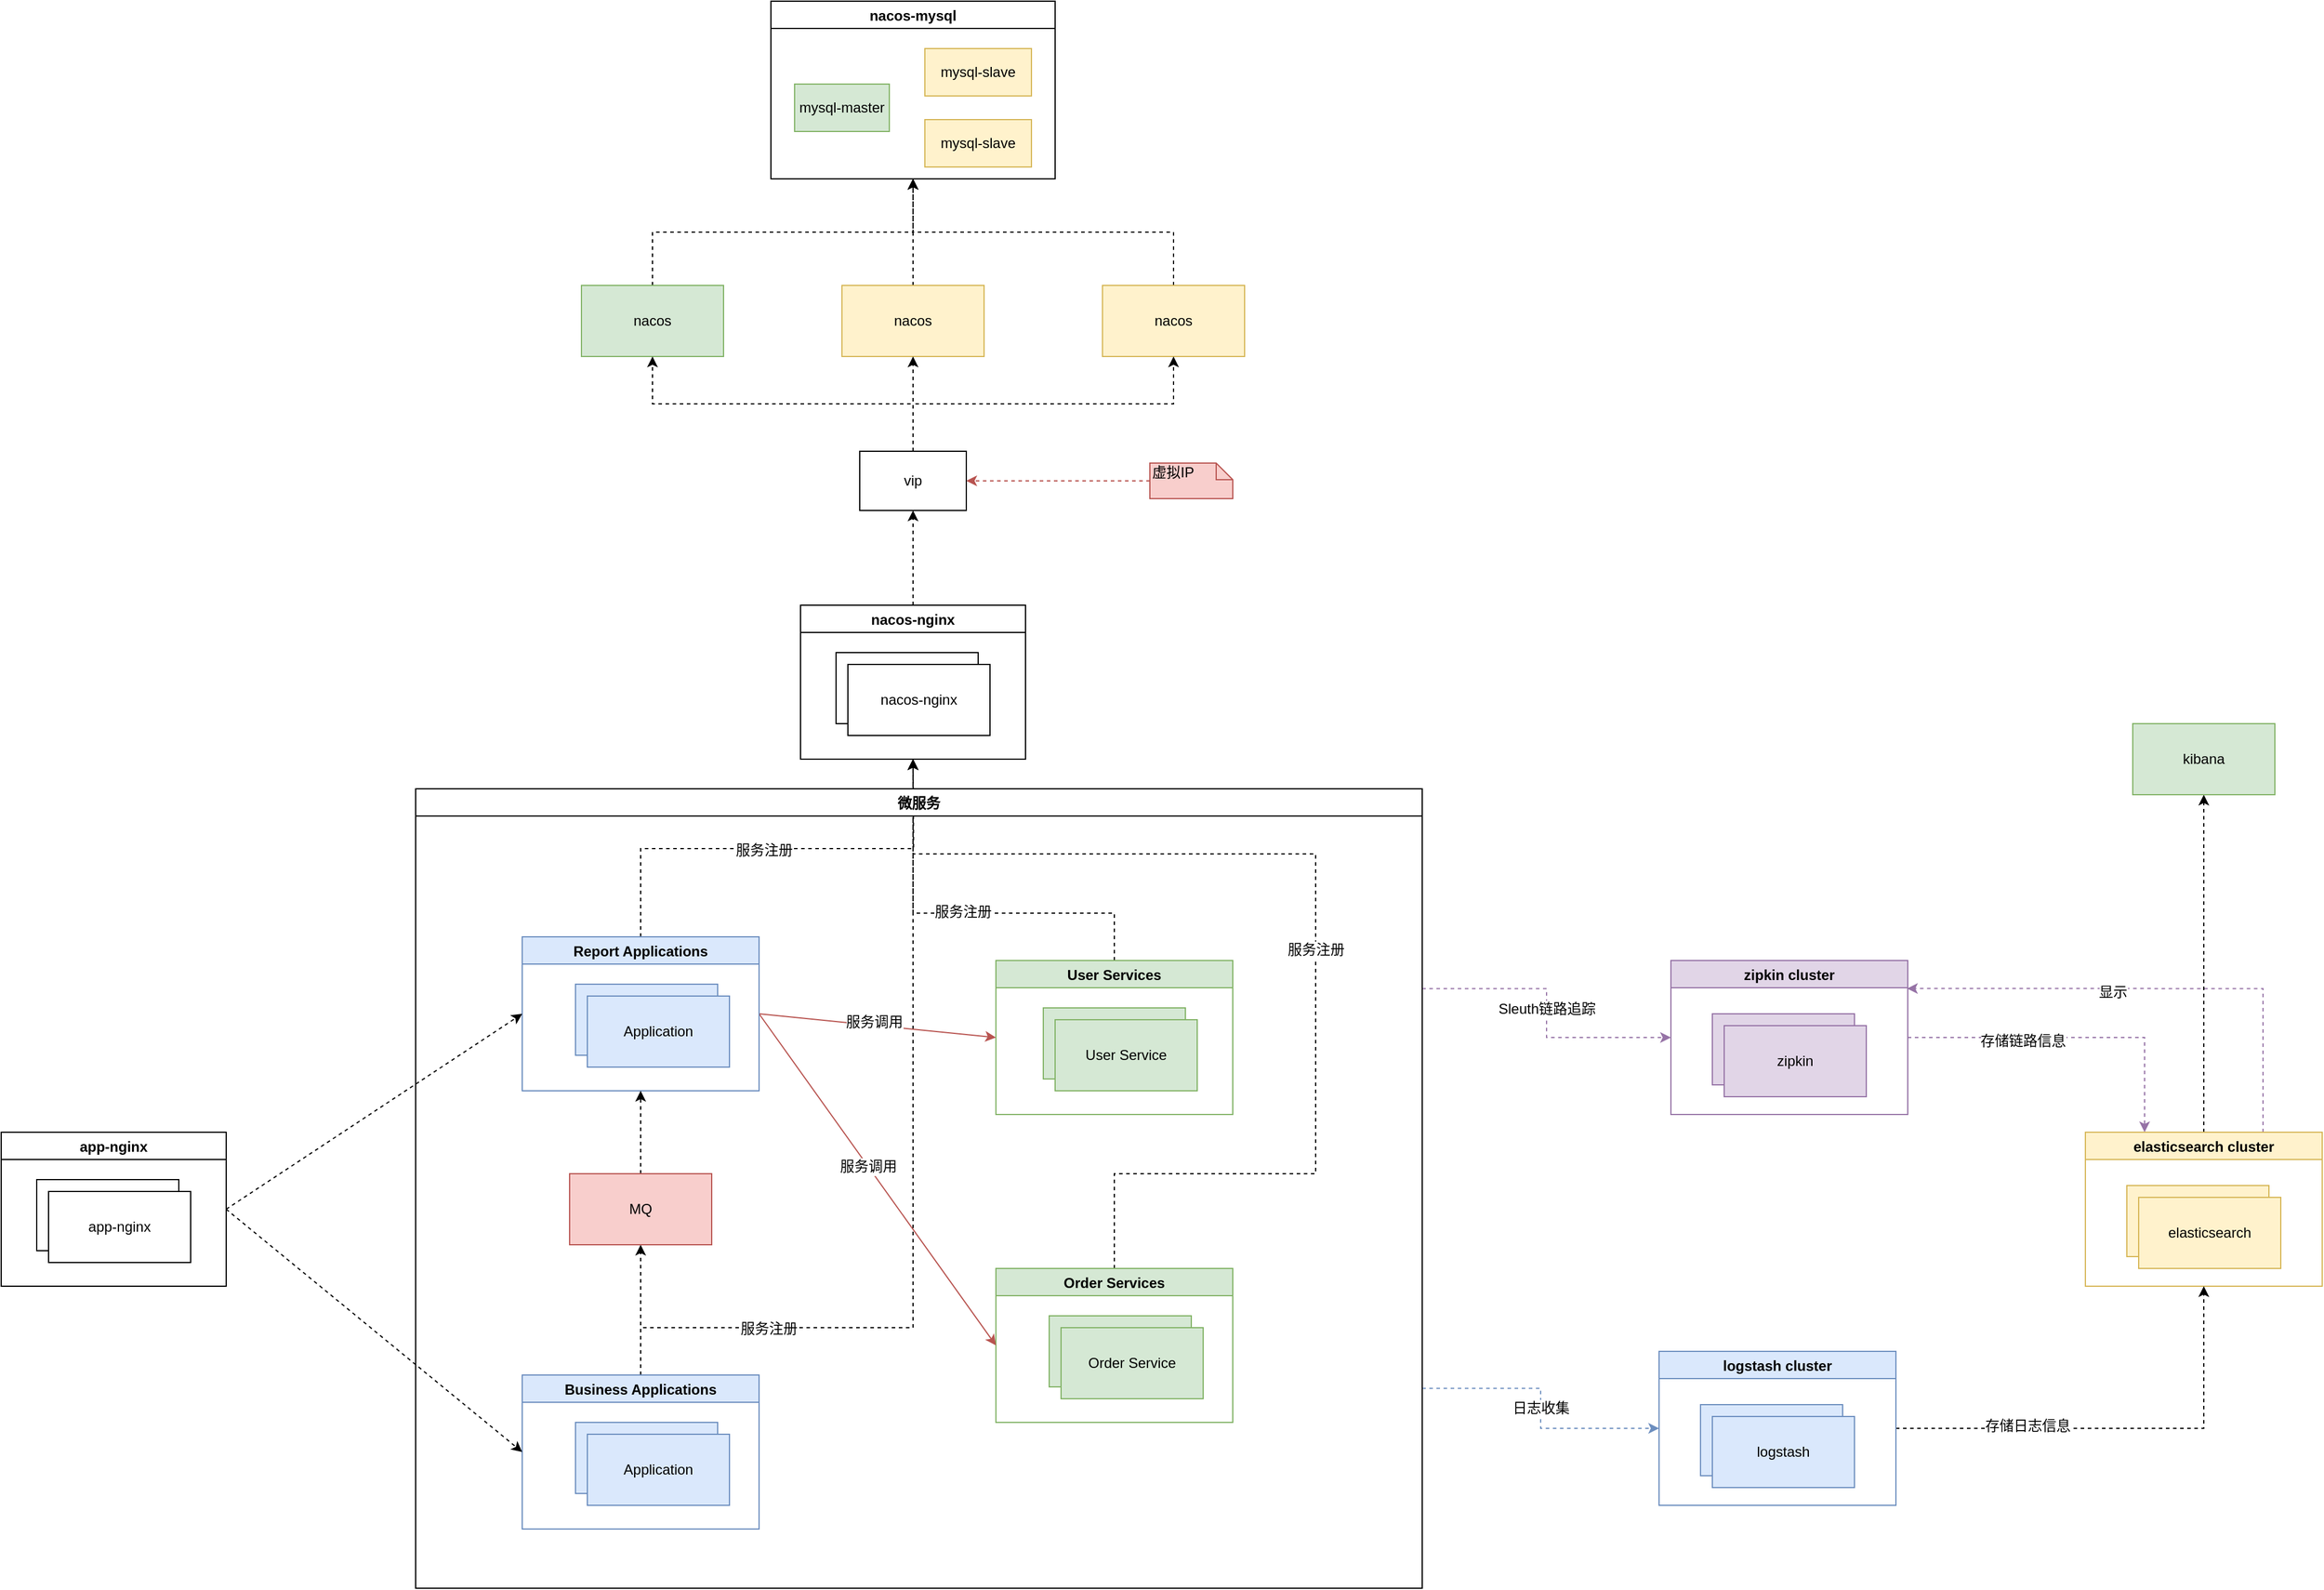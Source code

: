 <mxfile version="12.6.5" type="device"><diagram id="dPJQyTpKzM_gQDpvKJLB" name="第 1 页"><mxGraphModel dx="1653" dy="1012" grid="1" gridSize="10" guides="1" tooltips="1" connect="1" arrows="1" fold="1" page="1" pageScale="1" pageWidth="2336" pageHeight="1654" math="0" shadow="0"><root><mxCell id="0"/><mxCell id="1" parent="0"/><UserObject label="User Service" treeRoot="1" id="7PaBID6Ri6b6lEAAd3ex-2"><mxCell style="whiteSpace=wrap;html=1;align=center;treeFolding=1;treeMoving=1;container=1;recursiveResize=0;fillColor=#d5e8d4;strokeColor=#82b366;" parent="1" vertex="1"><mxGeometry x="1160" y="870" width="120" height="60" as="geometry"/></mxCell></UserObject><UserObject label="nacos-nginx" treeRoot="1" id="7PaBID6Ri6b6lEAAd3ex-3"><mxCell style="whiteSpace=wrap;html=1;align=center;treeFolding=1;treeMoving=1;container=1;recursiveResize=0;" parent="1" vertex="1"><mxGeometry x="985" y="570" width="120" height="60" as="geometry"/></mxCell></UserObject><mxCell id="7PaBID6Ri6b6lEAAd3ex-13" style="edgeStyle=orthogonalEdgeStyle;rounded=0;orthogonalLoop=1;jettySize=auto;html=1;exitX=0.5;exitY=0;exitDx=0;exitDy=0;entryX=0.5;entryY=1;entryDx=0;entryDy=0;dashed=1;" parent="1" source="7PaBID6Ri6b6lEAAd3ex-4" target="7PaBID6Ri6b6lEAAd3ex-11" edge="1"><mxGeometry relative="1" as="geometry"/></mxCell><mxCell id="7PaBID6Ri6b6lEAAd3ex-4" value="nacos-nginx" style="swimlane;" parent="1" vertex="1"><mxGeometry x="955" y="530" width="190" height="130" as="geometry"/></mxCell><UserObject label="nacos-nginx" treeRoot="1" id="7PaBID6Ri6b6lEAAd3ex-5"><mxCell style="whiteSpace=wrap;html=1;align=center;treeFolding=1;treeMoving=1;container=1;recursiveResize=0;" parent="1" vertex="1"><mxGeometry x="995" y="580" width="120" height="60" as="geometry"/></mxCell></UserObject><mxCell id="7PaBID6Ri6b6lEAAd3ex-24" style="edgeStyle=orthogonalEdgeStyle;rounded=0;orthogonalLoop=1;jettySize=auto;html=1;exitX=0.5;exitY=0;exitDx=0;exitDy=0;entryX=0.5;entryY=1;entryDx=0;entryDy=0;dashed=1;" parent="1" source="7PaBID6Ri6b6lEAAd3ex-8" target="7PaBID6Ri6b6lEAAd3ex-21" edge="1"><mxGeometry relative="1" as="geometry"/></mxCell><UserObject label="&lt;font style=&quot;font-size: 12px&quot;&gt;nacos&lt;/font&gt;" treeRoot="1" id="7PaBID6Ri6b6lEAAd3ex-8"><mxCell style="whiteSpace=wrap;html=1;align=center;treeFolding=1;treeMoving=1;container=1;recursiveResize=0;fillColor=#d5e8d4;strokeColor=#82b366;" parent="1" vertex="1"><mxGeometry x="770" y="260" width="120" height="60" as="geometry"/></mxCell></UserObject><mxCell id="7PaBID6Ri6b6lEAAd3ex-25" style="edgeStyle=orthogonalEdgeStyle;rounded=0;orthogonalLoop=1;jettySize=auto;html=1;exitX=0.5;exitY=0;exitDx=0;exitDy=0;entryX=0.5;entryY=1;entryDx=0;entryDy=0;dashed=1;" parent="1" source="7PaBID6Ri6b6lEAAd3ex-9" target="7PaBID6Ri6b6lEAAd3ex-21" edge="1"><mxGeometry relative="1" as="geometry"/></mxCell><UserObject label="nacos" treeRoot="1" id="7PaBID6Ri6b6lEAAd3ex-9"><mxCell style="whiteSpace=wrap;html=1;align=center;treeFolding=1;treeMoving=1;container=1;recursiveResize=0;fillColor=#fff2cc;strokeColor=#d6b656;" parent="1" vertex="1"><mxGeometry x="990" y="260" width="120" height="60" as="geometry"/></mxCell></UserObject><mxCell id="7PaBID6Ri6b6lEAAd3ex-26" style="edgeStyle=orthogonalEdgeStyle;rounded=0;orthogonalLoop=1;jettySize=auto;html=1;exitX=0.5;exitY=0;exitDx=0;exitDy=0;entryX=0.5;entryY=1;entryDx=0;entryDy=0;dashed=1;" parent="1" source="7PaBID6Ri6b6lEAAd3ex-10" target="7PaBID6Ri6b6lEAAd3ex-21" edge="1"><mxGeometry relative="1" as="geometry"/></mxCell><UserObject label="nacos" treeRoot="1" id="7PaBID6Ri6b6lEAAd3ex-10"><mxCell style="whiteSpace=wrap;html=1;align=center;treeFolding=1;treeMoving=1;container=1;recursiveResize=0;fillColor=#fff2cc;strokeColor=#d6b656;" parent="1" vertex="1"><mxGeometry x="1210" y="260" width="120" height="60" as="geometry"/></mxCell></UserObject><mxCell id="7PaBID6Ri6b6lEAAd3ex-14" style="edgeStyle=orthogonalEdgeStyle;rounded=0;orthogonalLoop=1;jettySize=auto;html=1;exitX=0.5;exitY=0;exitDx=0;exitDy=0;entryX=0.5;entryY=1;entryDx=0;entryDy=0;dashed=1;" parent="1" source="7PaBID6Ri6b6lEAAd3ex-11" target="7PaBID6Ri6b6lEAAd3ex-8" edge="1"><mxGeometry relative="1" as="geometry"/></mxCell><mxCell id="7PaBID6Ri6b6lEAAd3ex-15" style="edgeStyle=orthogonalEdgeStyle;rounded=0;orthogonalLoop=1;jettySize=auto;html=1;exitX=0.5;exitY=0;exitDx=0;exitDy=0;entryX=0.5;entryY=1;entryDx=0;entryDy=0;dashed=1;" parent="1" source="7PaBID6Ri6b6lEAAd3ex-11" target="7PaBID6Ri6b6lEAAd3ex-9" edge="1"><mxGeometry relative="1" as="geometry"/></mxCell><mxCell id="7PaBID6Ri6b6lEAAd3ex-16" style="edgeStyle=orthogonalEdgeStyle;rounded=0;orthogonalLoop=1;jettySize=auto;html=1;exitX=0.5;exitY=0;exitDx=0;exitDy=0;entryX=0.5;entryY=1;entryDx=0;entryDy=0;dashed=1;" parent="1" source="7PaBID6Ri6b6lEAAd3ex-11" target="7PaBID6Ri6b6lEAAd3ex-10" edge="1"><mxGeometry relative="1" as="geometry"/></mxCell><UserObject label="vip" treeRoot="1" id="7PaBID6Ri6b6lEAAd3ex-11"><mxCell style="whiteSpace=wrap;html=1;align=center;treeFolding=1;treeMoving=1;container=1;recursiveResize=0;" parent="1" vertex="1"><mxGeometry x="1005" y="400" width="90" height="50" as="geometry"/></mxCell></UserObject><mxCell id="7PaBID6Ri6b6lEAAd3ex-21" value="nacos-mysql" style="swimlane;" parent="1" vertex="1"><mxGeometry x="930" y="20" width="240" height="150" as="geometry"/></mxCell><UserObject label="mysql-slave" treeRoot="1" id="7PaBID6Ri6b6lEAAd3ex-22"><mxCell style="whiteSpace=wrap;html=1;align=center;treeFolding=1;treeMoving=1;container=1;recursiveResize=0;fillColor=#fff2cc;strokeColor=#d6b656;" parent="7PaBID6Ri6b6lEAAd3ex-21" vertex="1"><mxGeometry x="130" y="40" width="90" height="40" as="geometry"/></mxCell></UserObject><UserObject label="mysql-master" treeRoot="1" id="7PaBID6Ri6b6lEAAd3ex-20"><mxCell style="whiteSpace=wrap;html=1;align=center;treeFolding=1;treeMoving=1;container=1;recursiveResize=0;fillColor=#d5e8d4;strokeColor=#82b366;" parent="7PaBID6Ri6b6lEAAd3ex-21" vertex="1"><mxGeometry x="20" y="70" width="80" height="40" as="geometry"/></mxCell></UserObject><UserObject label="mysql-slave" treeRoot="1" id="7PaBID6Ri6b6lEAAd3ex-23"><mxCell style="whiteSpace=wrap;html=1;align=center;treeFolding=1;treeMoving=1;container=1;recursiveResize=0;fillColor=#fff2cc;strokeColor=#d6b656;" parent="7PaBID6Ri6b6lEAAd3ex-21" vertex="1"><mxGeometry x="130" y="100" width="90" height="40" as="geometry"/></mxCell></UserObject><mxCell id="7PaBID6Ri6b6lEAAd3ex-33" style="edgeStyle=orthogonalEdgeStyle;rounded=0;orthogonalLoop=1;jettySize=auto;html=1;exitX=0.5;exitY=0;exitDx=0;exitDy=0;entryX=0.5;entryY=1;entryDx=0;entryDy=0;dashed=1;" parent="1" source="7PaBID6Ri6b6lEAAd3ex-27" target="7PaBID6Ri6b6lEAAd3ex-4" edge="1"><mxGeometry relative="1" as="geometry"><Array as="points"><mxPoint x="1220" y="790"/><mxPoint x="1050" y="790"/></Array></mxGeometry></mxCell><mxCell id="7PaBID6Ri6b6lEAAd3ex-34" value="服务注册" style="text;html=1;align=center;verticalAlign=middle;resizable=0;points=[];labelBackgroundColor=#ffffff;" parent="7PaBID6Ri6b6lEAAd3ex-33" vertex="1" connectable="0"><mxGeometry x="-0.012" y="-1" relative="1" as="geometry"><mxPoint as="offset"/></mxGeometry></mxCell><mxCell id="7PaBID6Ri6b6lEAAd3ex-27" value="User Services" style="swimlane;fillColor=#d5e8d4;strokeColor=#82b366;" parent="1" vertex="1"><mxGeometry x="1120" y="830" width="200" height="130" as="geometry"/></mxCell><UserObject label="User Service" treeRoot="1" id="7PaBID6Ri6b6lEAAd3ex-28"><mxCell style="whiteSpace=wrap;html=1;align=center;treeFolding=1;treeMoving=1;container=1;recursiveResize=0;fillColor=#d5e8d4;strokeColor=#82b366;" parent="1" vertex="1"><mxGeometry x="1170" y="880" width="120" height="60" as="geometry"/></mxCell></UserObject><UserObject label="Order Service" treeRoot="1" id="7PaBID6Ri6b6lEAAd3ex-29"><mxCell style="whiteSpace=wrap;html=1;align=center;treeFolding=1;treeMoving=1;container=1;recursiveResize=0;fillColor=#d5e8d4;strokeColor=#82b366;" parent="1" vertex="1"><mxGeometry x="1165" y="1130" width="120" height="60" as="geometry"/></mxCell></UserObject><mxCell id="7PaBID6Ri6b6lEAAd3ex-35" style="edgeStyle=orthogonalEdgeStyle;rounded=0;orthogonalLoop=1;jettySize=auto;html=1;exitX=0.5;exitY=0;exitDx=0;exitDy=0;entryX=0.5;entryY=1;entryDx=0;entryDy=0;dashed=1;" parent="1" source="7PaBID6Ri6b6lEAAd3ex-30" target="7PaBID6Ri6b6lEAAd3ex-4" edge="1"><mxGeometry relative="1" as="geometry"><Array as="points"><mxPoint x="1220" y="1010"/><mxPoint x="1390" y="1010"/><mxPoint x="1390" y="740"/><mxPoint x="1050" y="740"/></Array></mxGeometry></mxCell><mxCell id="7PaBID6Ri6b6lEAAd3ex-36" value="服务注册" style="text;html=1;align=center;verticalAlign=middle;resizable=0;points=[];labelBackgroundColor=#ffffff;" parent="7PaBID6Ri6b6lEAAd3ex-35" vertex="1" connectable="0"><mxGeometry x="-0.066" relative="1" as="geometry"><mxPoint as="offset"/></mxGeometry></mxCell><mxCell id="7PaBID6Ri6b6lEAAd3ex-30" value="Order Services" style="swimlane;fillColor=#d5e8d4;strokeColor=#82b366;" parent="1" vertex="1"><mxGeometry x="1120" y="1090" width="200" height="130" as="geometry"/></mxCell><UserObject label="Order Service" treeRoot="1" id="7PaBID6Ri6b6lEAAd3ex-32"><mxCell style="whiteSpace=wrap;html=1;align=center;treeFolding=1;treeMoving=1;container=1;recursiveResize=0;fillColor=#d5e8d4;strokeColor=#82b366;" parent="1" vertex="1"><mxGeometry x="1175" y="1140" width="120" height="60" as="geometry"/></mxCell></UserObject><UserObject label="Application" treeRoot="1" id="7PaBID6Ri6b6lEAAd3ex-37"><mxCell style="whiteSpace=wrap;html=1;align=center;treeFolding=1;treeMoving=1;container=1;recursiveResize=0;fillColor=#dae8fc;strokeColor=#6c8ebf;" parent="1" vertex="1"><mxGeometry x="765" y="1220" width="120" height="60" as="geometry"/></mxCell></UserObject><mxCell id="7PaBID6Ri6b6lEAAd3ex-44" style="edgeStyle=orthogonalEdgeStyle;rounded=0;orthogonalLoop=1;jettySize=auto;html=1;exitX=0.5;exitY=0;exitDx=0;exitDy=0;entryX=0.5;entryY=1;entryDx=0;entryDy=0;dashed=1;" parent="1" source="7PaBID6Ri6b6lEAAd3ex-38" target="7PaBID6Ri6b6lEAAd3ex-4" edge="1"><mxGeometry relative="1" as="geometry"><Array as="points"><mxPoint x="820" y="1140"/><mxPoint x="1050" y="1140"/></Array></mxGeometry></mxCell><mxCell id="7PaBID6Ri6b6lEAAd3ex-45" value="服务注册" style="text;html=1;align=center;verticalAlign=middle;resizable=0;points=[];labelBackgroundColor=#ffffff;" parent="7PaBID6Ri6b6lEAAd3ex-44" vertex="1" connectable="0"><mxGeometry x="-0.605" y="-1" relative="1" as="geometry"><mxPoint as="offset"/></mxGeometry></mxCell><mxCell id="7PaBID6Ri6b6lEAAd3ex-49" style="edgeStyle=orthogonalEdgeStyle;rounded=0;orthogonalLoop=1;jettySize=auto;html=1;exitX=0.5;exitY=0;exitDx=0;exitDy=0;entryX=0.5;entryY=1;entryDx=0;entryDy=0;dashed=1;" parent="1" source="7PaBID6Ri6b6lEAAd3ex-38" target="7PaBID6Ri6b6lEAAd3ex-48" edge="1"><mxGeometry relative="1" as="geometry"/></mxCell><mxCell id="7PaBID6Ri6b6lEAAd3ex-38" value="Business Applications" style="swimlane;fillColor=#dae8fc;strokeColor=#6c8ebf;" parent="1" vertex="1"><mxGeometry x="720" y="1180" width="200" height="130" as="geometry"/></mxCell><UserObject label="Application" treeRoot="1" id="7PaBID6Ri6b6lEAAd3ex-40"><mxCell style="whiteSpace=wrap;html=1;align=center;treeFolding=1;treeMoving=1;container=1;recursiveResize=0;fillColor=#dae8fc;strokeColor=#6c8ebf;" parent="1" vertex="1"><mxGeometry x="775" y="1230" width="120" height="60" as="geometry"/></mxCell></UserObject><UserObject label="Application" treeRoot="1" id="7PaBID6Ri6b6lEAAd3ex-41"><mxCell style="whiteSpace=wrap;html=1;align=center;treeFolding=1;treeMoving=1;container=1;recursiveResize=0;fillColor=#dae8fc;strokeColor=#6c8ebf;" parent="1" vertex="1"><mxGeometry x="765" y="850" width="120" height="60" as="geometry"/></mxCell></UserObject><mxCell id="7PaBID6Ri6b6lEAAd3ex-46" style="edgeStyle=orthogonalEdgeStyle;rounded=0;orthogonalLoop=1;jettySize=auto;html=1;exitX=0.5;exitY=0;exitDx=0;exitDy=0;dashed=1;" parent="1" source="7PaBID6Ri6b6lEAAd3ex-42" edge="1"><mxGeometry relative="1" as="geometry"><mxPoint x="1050" y="660" as="targetPoint"/></mxGeometry></mxCell><mxCell id="7PaBID6Ri6b6lEAAd3ex-47" value="服务注册" style="text;html=1;align=center;verticalAlign=middle;resizable=0;points=[];labelBackgroundColor=#ffffff;" parent="7PaBID6Ri6b6lEAAd3ex-46" vertex="1" connectable="0"><mxGeometry x="-0.065" y="-1" relative="1" as="geometry"><mxPoint as="offset"/></mxGeometry></mxCell><mxCell id="7PaBID6Ri6b6lEAAd3ex-51" style="rounded=0;orthogonalLoop=1;jettySize=auto;html=1;exitX=1;exitY=0.5;exitDx=0;exitDy=0;entryX=0;entryY=0.5;entryDx=0;entryDy=0;fillColor=#f8cecc;strokeColor=#b85450;" parent="1" source="7PaBID6Ri6b6lEAAd3ex-42" target="7PaBID6Ri6b6lEAAd3ex-30" edge="1"><mxGeometry relative="1" as="geometry"/></mxCell><mxCell id="7PaBID6Ri6b6lEAAd3ex-54" value="服务调用" style="text;html=1;align=center;verticalAlign=middle;resizable=0;points=[];labelBackgroundColor=#ffffff;" parent="7PaBID6Ri6b6lEAAd3ex-51" vertex="1" connectable="0"><mxGeometry x="-0.079" relative="1" as="geometry"><mxPoint as="offset"/></mxGeometry></mxCell><mxCell id="7PaBID6Ri6b6lEAAd3ex-52" style="edgeStyle=none;rounded=0;orthogonalLoop=1;jettySize=auto;html=1;exitX=1;exitY=0.5;exitDx=0;exitDy=0;entryX=0;entryY=0.5;entryDx=0;entryDy=0;fillColor=#f8cecc;strokeColor=#b85450;" parent="1" source="7PaBID6Ri6b6lEAAd3ex-42" target="7PaBID6Ri6b6lEAAd3ex-27" edge="1"><mxGeometry relative="1" as="geometry"/></mxCell><mxCell id="7PaBID6Ri6b6lEAAd3ex-53" value="服务调用" style="text;html=1;align=center;verticalAlign=middle;resizable=0;points=[];labelBackgroundColor=#ffffff;" parent="7PaBID6Ri6b6lEAAd3ex-52" vertex="1" connectable="0"><mxGeometry x="-0.033" y="3" relative="1" as="geometry"><mxPoint as="offset"/></mxGeometry></mxCell><mxCell id="7PaBID6Ri6b6lEAAd3ex-42" value="Report Applications" style="swimlane;fillColor=#dae8fc;strokeColor=#6c8ebf;" parent="1" vertex="1"><mxGeometry x="720" y="810" width="200" height="130" as="geometry"/></mxCell><UserObject label="Application" treeRoot="1" id="7PaBID6Ri6b6lEAAd3ex-43"><mxCell style="whiteSpace=wrap;html=1;align=center;treeFolding=1;treeMoving=1;container=1;recursiveResize=0;fillColor=#dae8fc;strokeColor=#6c8ebf;" parent="1" vertex="1"><mxGeometry x="775" y="860" width="120" height="60" as="geometry"/></mxCell></UserObject><mxCell id="7PaBID6Ri6b6lEAAd3ex-50" style="edgeStyle=orthogonalEdgeStyle;rounded=0;orthogonalLoop=1;jettySize=auto;html=1;exitX=0.5;exitY=0;exitDx=0;exitDy=0;entryX=0.5;entryY=1;entryDx=0;entryDy=0;dashed=1;" parent="1" source="7PaBID6Ri6b6lEAAd3ex-48" target="7PaBID6Ri6b6lEAAd3ex-42" edge="1"><mxGeometry relative="1" as="geometry"/></mxCell><UserObject label="MQ" treeRoot="1" id="7PaBID6Ri6b6lEAAd3ex-48"><mxCell style="whiteSpace=wrap;html=1;align=center;treeFolding=1;treeMoving=1;container=1;recursiveResize=0;fillColor=#f8cecc;strokeColor=#b85450;" parent="1" vertex="1"><mxGeometry x="760" y="1010" width="120" height="60" as="geometry"/></mxCell></UserObject><UserObject label="app-nginx" treeRoot="1" id="7PaBID6Ri6b6lEAAd3ex-55"><mxCell style="whiteSpace=wrap;html=1;align=center;treeFolding=1;treeMoving=1;container=1;recursiveResize=0;" parent="1" vertex="1"><mxGeometry x="310" y="1015" width="120" height="60" as="geometry"/></mxCell></UserObject><mxCell id="7PaBID6Ri6b6lEAAd3ex-59" style="edgeStyle=none;rounded=0;orthogonalLoop=1;jettySize=auto;html=1;exitX=1;exitY=0.5;exitDx=0;exitDy=0;entryX=0;entryY=0.5;entryDx=0;entryDy=0;dashed=1;" parent="1" source="7PaBID6Ri6b6lEAAd3ex-56" target="7PaBID6Ri6b6lEAAd3ex-42" edge="1"><mxGeometry relative="1" as="geometry"/></mxCell><mxCell id="7PaBID6Ri6b6lEAAd3ex-60" style="edgeStyle=none;rounded=0;orthogonalLoop=1;jettySize=auto;html=1;exitX=1;exitY=0.5;exitDx=0;exitDy=0;entryX=0;entryY=0.5;entryDx=0;entryDy=0;dashed=1;" parent="1" source="7PaBID6Ri6b6lEAAd3ex-56" target="7PaBID6Ri6b6lEAAd3ex-38" edge="1"><mxGeometry relative="1" as="geometry"/></mxCell><mxCell id="7PaBID6Ri6b6lEAAd3ex-56" value="app-nginx" style="swimlane;" parent="1" vertex="1"><mxGeometry x="280" y="975" width="190" height="130" as="geometry"/></mxCell><UserObject label="app-nginx" treeRoot="1" id="7PaBID6Ri6b6lEAAd3ex-58"><mxCell style="whiteSpace=wrap;html=1;align=center;treeFolding=1;treeMoving=1;container=1;recursiveResize=0;" parent="1" vertex="1"><mxGeometry x="320" y="1025" width="120" height="60" as="geometry"/></mxCell></UserObject><mxCell id="7PaBID6Ri6b6lEAAd3ex-62" style="edgeStyle=none;rounded=0;orthogonalLoop=1;jettySize=auto;html=1;exitX=0;exitY=0.5;exitDx=0;exitDy=0;exitPerimeter=0;entryX=1;entryY=0.5;entryDx=0;entryDy=0;dashed=1;fillColor=#f8cecc;strokeColor=#b85450;" parent="1" source="7PaBID6Ri6b6lEAAd3ex-61" target="7PaBID6Ri6b6lEAAd3ex-11" edge="1"><mxGeometry relative="1" as="geometry"/></mxCell><mxCell id="7PaBID6Ri6b6lEAAd3ex-61" value="虚拟IP" style="shape=note;whiteSpace=wrap;html=1;size=14;verticalAlign=top;align=left;spacingTop=-6;fillColor=#f8cecc;strokeColor=#b85450;" parent="1" vertex="1"><mxGeometry x="1250" y="410" width="70" height="30" as="geometry"/></mxCell><mxCell id="PXuzW6xqCD1hVJn4Mp2C-21" style="edgeStyle=orthogonalEdgeStyle;rounded=0;orthogonalLoop=1;jettySize=auto;html=1;exitX=1;exitY=0.5;exitDx=0;exitDy=0;entryX=0.25;entryY=0;entryDx=0;entryDy=0;dashed=1;fillColor=#e1d5e7;strokeColor=#9673a6;" edge="1" parent="1" source="PXuzW6xqCD1hVJn4Mp2C-3" target="PXuzW6xqCD1hVJn4Mp2C-7"><mxGeometry relative="1" as="geometry"/></mxCell><mxCell id="PXuzW6xqCD1hVJn4Mp2C-22" value="存储链路信息" style="text;html=1;align=center;verticalAlign=middle;resizable=0;points=[];labelBackgroundColor=#ffffff;" vertex="1" connectable="0" parent="PXuzW6xqCD1hVJn4Mp2C-21"><mxGeometry x="-0.307" y="-3" relative="1" as="geometry"><mxPoint as="offset"/></mxGeometry></mxCell><mxCell id="PXuzW6xqCD1hVJn4Mp2C-3" value="zipkin cluster" style="swimlane;fillColor=#e1d5e7;strokeColor=#9673a6;" vertex="1" parent="1"><mxGeometry x="1690" y="830" width="200" height="130" as="geometry"/></mxCell><UserObject label="zipkin" treeRoot="1" id="PXuzW6xqCD1hVJn4Mp2C-5"><mxCell style="whiteSpace=wrap;html=1;align=center;treeFolding=1;treeMoving=1;container=1;recursiveResize=0;fillColor=#e1d5e7;strokeColor=#9673a6;" vertex="1" parent="PXuzW6xqCD1hVJn4Mp2C-3"><mxGeometry x="35" y="45" width="120" height="60" as="geometry"/></mxCell></UserObject><UserObject label="zipkin" treeRoot="1" id="PXuzW6xqCD1hVJn4Mp2C-6"><mxCell style="whiteSpace=wrap;html=1;align=center;treeFolding=1;treeMoving=1;container=1;recursiveResize=0;fillColor=#e1d5e7;strokeColor=#9673a6;" vertex="1" parent="PXuzW6xqCD1hVJn4Mp2C-3"><mxGeometry x="45" y="55" width="120" height="60" as="geometry"/></mxCell></UserObject><mxCell id="PXuzW6xqCD1hVJn4Mp2C-23" style="edgeStyle=orthogonalEdgeStyle;rounded=0;orthogonalLoop=1;jettySize=auto;html=1;exitX=0.75;exitY=0;exitDx=0;exitDy=0;entryX=0.997;entryY=0.182;entryDx=0;entryDy=0;entryPerimeter=0;dashed=1;fillColor=#e1d5e7;strokeColor=#9673a6;" edge="1" parent="1" source="PXuzW6xqCD1hVJn4Mp2C-7" target="PXuzW6xqCD1hVJn4Mp2C-3"><mxGeometry relative="1" as="geometry"/></mxCell><mxCell id="PXuzW6xqCD1hVJn4Mp2C-24" value="显示" style="text;html=1;align=center;verticalAlign=middle;resizable=0;points=[];labelBackgroundColor=#ffffff;" vertex="1" connectable="0" parent="PXuzW6xqCD1hVJn4Mp2C-23"><mxGeometry x="0.181" y="3" relative="1" as="geometry"><mxPoint as="offset"/></mxGeometry></mxCell><mxCell id="PXuzW6xqCD1hVJn4Mp2C-42" style="edgeStyle=orthogonalEdgeStyle;rounded=0;orthogonalLoop=1;jettySize=auto;html=1;exitX=0.5;exitY=0;exitDx=0;exitDy=0;entryX=0.5;entryY=1;entryDx=0;entryDy=0;dashed=1;" edge="1" parent="1" source="PXuzW6xqCD1hVJn4Mp2C-7" target="PXuzW6xqCD1hVJn4Mp2C-41"><mxGeometry relative="1" as="geometry"/></mxCell><mxCell id="PXuzW6xqCD1hVJn4Mp2C-7" value="elasticsearch cluster" style="swimlane;fillColor=#fff2cc;strokeColor=#d6b656;" vertex="1" parent="1"><mxGeometry x="2040" y="975" width="200" height="130" as="geometry"/></mxCell><UserObject label="elasticsearch" treeRoot="1" id="PXuzW6xqCD1hVJn4Mp2C-8"><mxCell style="whiteSpace=wrap;html=1;align=center;treeFolding=1;treeMoving=1;container=1;recursiveResize=0;fillColor=#fff2cc;strokeColor=#d6b656;" vertex="1" parent="PXuzW6xqCD1hVJn4Mp2C-7"><mxGeometry x="35" y="45" width="120" height="60" as="geometry"/></mxCell></UserObject><UserObject label="elasticsearch" treeRoot="1" id="PXuzW6xqCD1hVJn4Mp2C-10"><mxCell style="whiteSpace=wrap;html=1;align=center;treeFolding=1;treeMoving=1;container=1;recursiveResize=0;fillColor=#fff2cc;strokeColor=#d6b656;" vertex="1" parent="1"><mxGeometry x="2085" y="1030" width="120" height="60" as="geometry"/></mxCell></UserObject><mxCell id="PXuzW6xqCD1hVJn4Mp2C-31" style="edgeStyle=orthogonalEdgeStyle;rounded=0;orthogonalLoop=1;jettySize=auto;html=1;exitX=1;exitY=0.25;exitDx=0;exitDy=0;entryX=0;entryY=0.5;entryDx=0;entryDy=0;dashed=1;fillColor=#e1d5e7;strokeColor=#9673a6;" edge="1" parent="1" source="PXuzW6xqCD1hVJn4Mp2C-28" target="PXuzW6xqCD1hVJn4Mp2C-3"><mxGeometry relative="1" as="geometry"/></mxCell><mxCell id="PXuzW6xqCD1hVJn4Mp2C-32" value="Sleuth链路追踪" style="text;html=1;align=center;verticalAlign=middle;resizable=0;points=[];labelBackgroundColor=#ffffff;" vertex="1" connectable="0" parent="PXuzW6xqCD1hVJn4Mp2C-31"><mxGeometry x="-0.164" y="-17" relative="1" as="geometry"><mxPoint x="17" y="17" as="offset"/></mxGeometry></mxCell><mxCell id="PXuzW6xqCD1hVJn4Mp2C-37" style="edgeStyle=orthogonalEdgeStyle;rounded=0;orthogonalLoop=1;jettySize=auto;html=1;exitX=1;exitY=0.75;exitDx=0;exitDy=0;entryX=0;entryY=0.5;entryDx=0;entryDy=0;dashed=1;fillColor=#dae8fc;strokeColor=#6c8ebf;" edge="1" parent="1" source="PXuzW6xqCD1hVJn4Mp2C-28" target="PXuzW6xqCD1hVJn4Mp2C-33"><mxGeometry relative="1" as="geometry"/></mxCell><mxCell id="PXuzW6xqCD1hVJn4Mp2C-38" value="日志收集" style="text;html=1;align=center;verticalAlign=middle;resizable=0;points=[];labelBackgroundColor=#ffffff;" vertex="1" connectable="0" parent="PXuzW6xqCD1hVJn4Mp2C-37"><mxGeometry x="-0.007" relative="1" as="geometry"><mxPoint as="offset"/></mxGeometry></mxCell><mxCell id="PXuzW6xqCD1hVJn4Mp2C-28" value="微服务" style="swimlane;" vertex="1" parent="1"><mxGeometry x="630" y="685" width="850" height="675" as="geometry"/></mxCell><mxCell id="PXuzW6xqCD1hVJn4Mp2C-39" style="edgeStyle=orthogonalEdgeStyle;rounded=0;orthogonalLoop=1;jettySize=auto;html=1;exitX=1;exitY=0.5;exitDx=0;exitDy=0;entryX=0.5;entryY=1;entryDx=0;entryDy=0;dashed=1;" edge="1" parent="1" source="PXuzW6xqCD1hVJn4Mp2C-33" target="PXuzW6xqCD1hVJn4Mp2C-7"><mxGeometry relative="1" as="geometry"/></mxCell><mxCell id="PXuzW6xqCD1hVJn4Mp2C-40" value="存储日志信息" style="text;html=1;align=center;verticalAlign=middle;resizable=0;points=[];labelBackgroundColor=#ffffff;" vertex="1" connectable="0" parent="PXuzW6xqCD1hVJn4Mp2C-39"><mxGeometry x="-0.419" y="2" relative="1" as="geometry"><mxPoint as="offset"/></mxGeometry></mxCell><mxCell id="PXuzW6xqCD1hVJn4Mp2C-33" value="logstash cluster" style="swimlane;fillColor=#dae8fc;strokeColor=#6c8ebf;" vertex="1" parent="1"><mxGeometry x="1680" y="1160" width="200" height="130" as="geometry"/></mxCell><UserObject label="logstash" treeRoot="1" id="PXuzW6xqCD1hVJn4Mp2C-34"><mxCell style="whiteSpace=wrap;html=1;align=center;treeFolding=1;treeMoving=1;container=1;recursiveResize=0;fillColor=#dae8fc;strokeColor=#6c8ebf;" vertex="1" parent="PXuzW6xqCD1hVJn4Mp2C-33"><mxGeometry x="35" y="45" width="120" height="60" as="geometry"/></mxCell></UserObject><UserObject label="logstash" treeRoot="1" id="PXuzW6xqCD1hVJn4Mp2C-36"><mxCell style="whiteSpace=wrap;html=1;align=center;treeFolding=1;treeMoving=1;container=1;recursiveResize=0;fillColor=#dae8fc;strokeColor=#6c8ebf;" vertex="1" parent="1"><mxGeometry x="1725" y="1215" width="120" height="60" as="geometry"/></mxCell></UserObject><UserObject label="kibana" treeRoot="1" id="PXuzW6xqCD1hVJn4Mp2C-41"><mxCell style="whiteSpace=wrap;html=1;align=center;treeFolding=1;treeMoving=1;container=1;recursiveResize=0;fillColor=#d5e8d4;strokeColor=#82b366;" vertex="1" parent="1"><mxGeometry x="2080" y="630" width="120" height="60" as="geometry"/></mxCell></UserObject></root></mxGraphModel></diagram></mxfile>